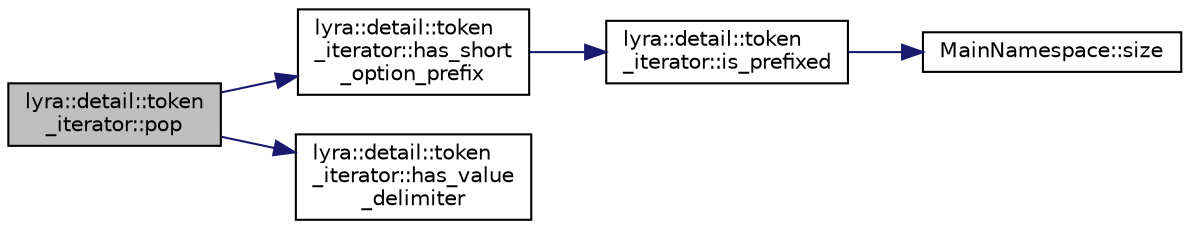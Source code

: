 digraph "lyra::detail::token_iterator::pop"
{
 // INTERACTIVE_SVG=YES
 // LATEX_PDF_SIZE
  edge [fontname="Helvetica",fontsize="10",labelfontname="Helvetica",labelfontsize="10"];
  node [fontname="Helvetica",fontsize="10",shape=record];
  rankdir="LR";
  Node1 [label="lyra::detail::token\l_iterator::pop",height=0.2,width=0.4,color="black", fillcolor="grey75", style="filled", fontcolor="black",tooltip=" "];
  Node1 -> Node2 [color="midnightblue",fontsize="10",style="solid",fontname="Helvetica"];
  Node2 [label="lyra::detail::token\l_iterator::has_short\l_option_prefix",height=0.2,width=0.4,color="black", fillcolor="white", style="filled",URL="$classlyra_1_1detail_1_1token__iterator.html#a368b12d3ecc2c462c24e1d8723ce5f4f",tooltip=" "];
  Node2 -> Node3 [color="midnightblue",fontsize="10",style="solid",fontname="Helvetica"];
  Node3 [label="lyra::detail::token\l_iterator::is_prefixed",height=0.2,width=0.4,color="black", fillcolor="white", style="filled",URL="$classlyra_1_1detail_1_1token__iterator.html#a3f0301c7bb2bfe10f71739a26f9af219",tooltip=" "];
  Node3 -> Node4 [color="midnightblue",fontsize="10",style="solid",fontname="Helvetica"];
  Node4 [label="MainNamespace::size",height=0.2,width=0.4,color="black", fillcolor="white", style="filled",URL="$namespace_main_namespace.html#a8104aa37d7d31758ac725060a96f07d9",tooltip=" "];
  Node1 -> Node5 [color="midnightblue",fontsize="10",style="solid",fontname="Helvetica"];
  Node5 [label="lyra::detail::token\l_iterator::has_value\l_delimiter",height=0.2,width=0.4,color="black", fillcolor="white", style="filled",URL="$classlyra_1_1detail_1_1token__iterator.html#adc46ba6c523a1633f29e0b4d5d46b591",tooltip=" "];
}
